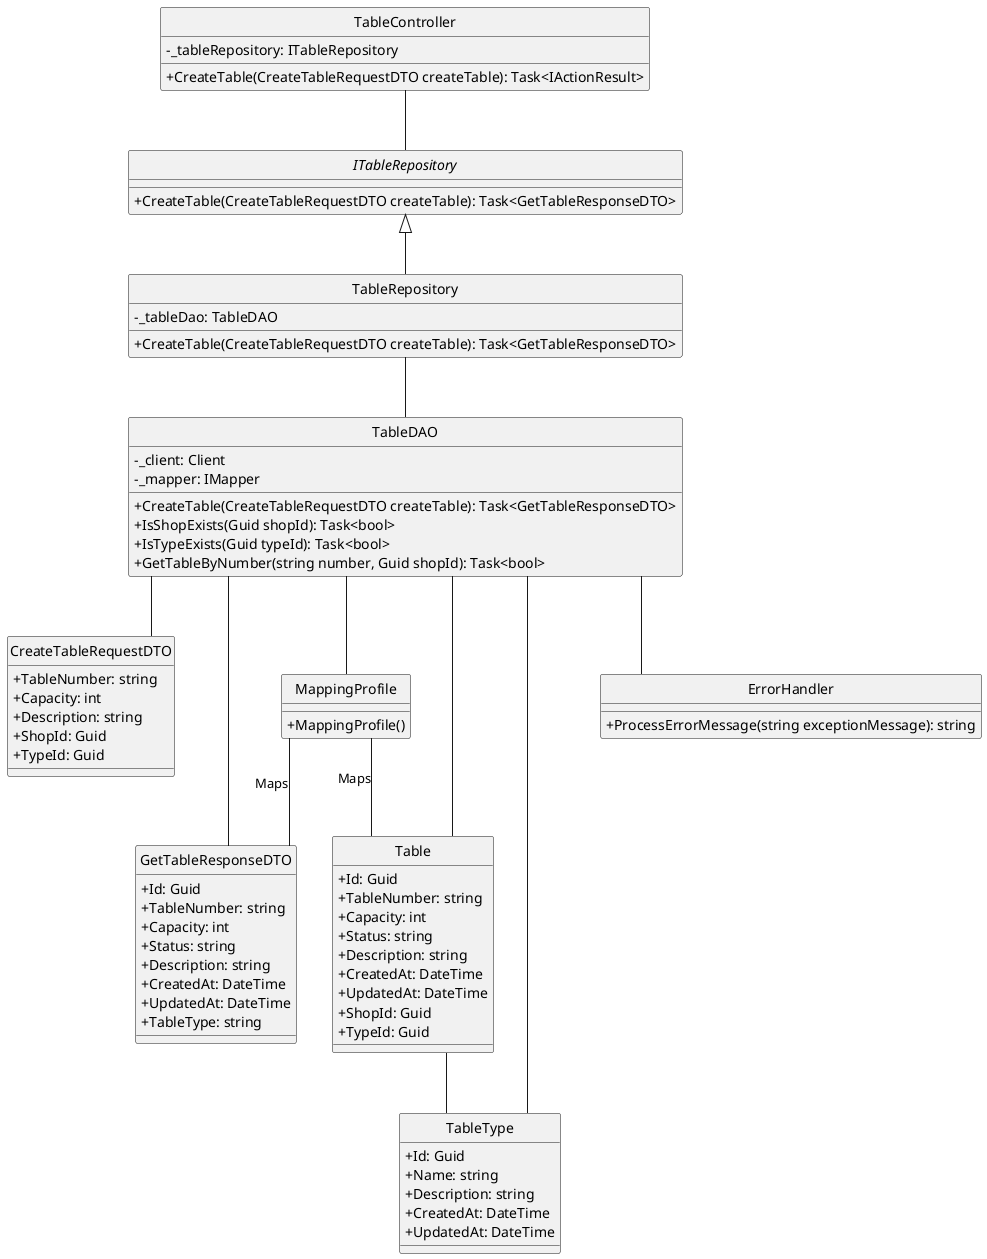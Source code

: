 @startuml
hide circle
skinparam classAttributeIconSize 0
skinparam linetype ortho
class TableController {
    - _tableRepository: ITableRepository
    + CreateTable(CreateTableRequestDTO createTable): Task<IActionResult> 
}

interface ITableRepository {
    + CreateTable(CreateTableRequestDTO createTable): Task<GetTableResponseDTO> 
}

class TableRepository {
    - _tableDao: TableDAO
    + CreateTable(CreateTableRequestDTO createTable): Task<GetTableResponseDTO>
}

class TableDAO {
    - _client: Client
    - _mapper: IMapper
    + CreateTable(CreateTableRequestDTO createTable): Task<GetTableResponseDTO> 
    + IsShopExists(Guid shopId): Task<bool> 
    + IsTypeExists(Guid typeId): Task<bool> 
    + GetTableByNumber(string number, Guid shopId): Task<bool> 
}

class CreateTableRequestDTO {
    + TableNumber: string
    + Capacity: int
    + Description: string
    + ShopId: Guid
    + TypeId: Guid
}

class GetTableResponseDTO {
    + Id: Guid
    + TableNumber: string
    + Capacity: int
    + Status: string
    + Description: string
    + CreatedAt: DateTime
    + UpdatedAt: DateTime
    + TableType: string
}

class Table {
    + Id: Guid
    + TableNumber: string
    + Capacity: int
    + Status: string
    + Description: string
    + CreatedAt: DateTime
    + UpdatedAt: DateTime
    + ShopId: Guid
    + TypeId: Guid
}

class TableType {
    + Id: Guid
    + Name: string
    + Description: string
    + CreatedAt: DateTime
    + UpdatedAt: DateTime
}

class MappingProfile {
    + MappingProfile()
}

class ErrorHandler {
    + ProcessErrorMessage(string exceptionMessage): string
}

TableController -- ITableRepository
ITableRepository <|-- TableRepository
TableRepository -- TableDAO
TableDAO -- Table
TableDAO -- TableType
TableDAO -- GetTableResponseDTO
TableDAO -- CreateTableRequestDTO
TableDAO -- ErrorHandler
TableDAO -- MappingProfile

Table -- TableType
MappingProfile -- Table : Maps
MappingProfile -- GetTableResponseDTO : Maps

@enduml
